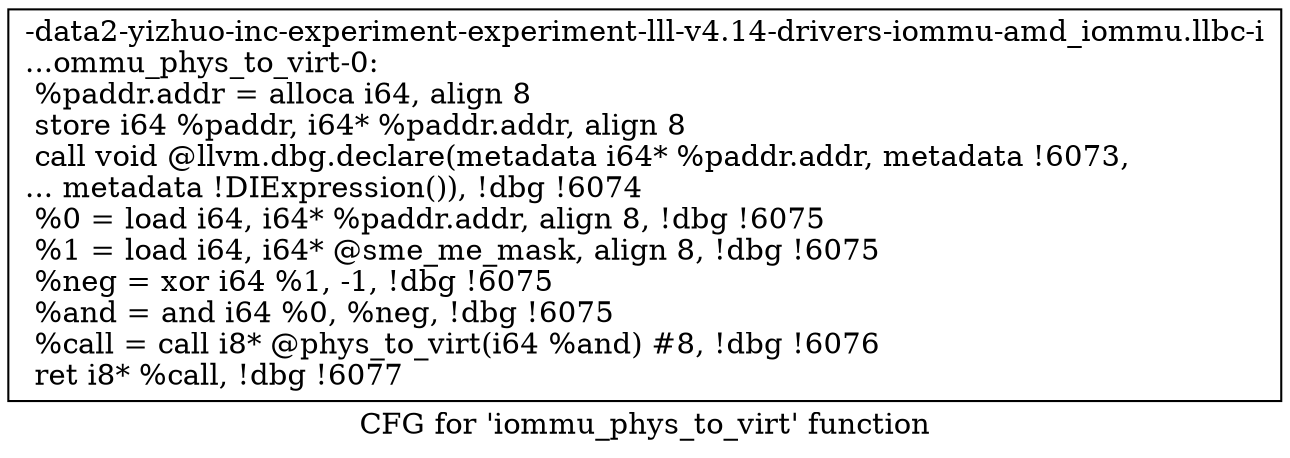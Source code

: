 digraph "CFG for 'iommu_phys_to_virt' function" {
	label="CFG for 'iommu_phys_to_virt' function";

	Node0x561b946d5620 [shape=record,label="{-data2-yizhuo-inc-experiment-experiment-lll-v4.14-drivers-iommu-amd_iommu.llbc-i\l...ommu_phys_to_virt-0:\l  %paddr.addr = alloca i64, align 8\l  store i64 %paddr, i64* %paddr.addr, align 8\l  call void @llvm.dbg.declare(metadata i64* %paddr.addr, metadata !6073,\l... metadata !DIExpression()), !dbg !6074\l  %0 = load i64, i64* %paddr.addr, align 8, !dbg !6075\l  %1 = load i64, i64* @sme_me_mask, align 8, !dbg !6075\l  %neg = xor i64 %1, -1, !dbg !6075\l  %and = and i64 %0, %neg, !dbg !6075\l  %call = call i8* @phys_to_virt(i64 %and) #8, !dbg !6076\l  ret i8* %call, !dbg !6077\l}"];
}
